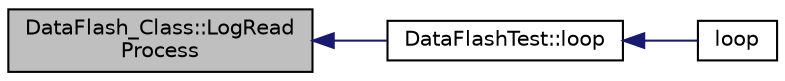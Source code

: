 digraph "DataFlash_Class::LogReadProcess"
{
 // INTERACTIVE_SVG=YES
  edge [fontname="Helvetica",fontsize="10",labelfontname="Helvetica",labelfontsize="10"];
  node [fontname="Helvetica",fontsize="10",shape=record];
  rankdir="LR";
  Node1 [label="DataFlash_Class::LogRead\lProcess",height=0.2,width=0.4,color="black", fillcolor="grey75", style="filled", fontcolor="black"];
  Node1 -> Node2 [dir="back",color="midnightblue",fontsize="10",style="solid",fontname="Helvetica"];
  Node2 [label="DataFlashTest::loop",height=0.2,width=0.4,color="black", fillcolor="white", style="filled",URL="$classDataFlashTest.html#af98f7eebaa25d57e79eec08b52971a0e"];
  Node2 -> Node3 [dir="back",color="midnightblue",fontsize="10",style="solid",fontname="Helvetica"];
  Node3 [label="loop",height=0.2,width=0.4,color="black", fillcolor="white", style="filled",URL="$DataFlash__test_8cpp.html#a0b33edabd7f1c4e4a0bf32c67269be2f"];
}
